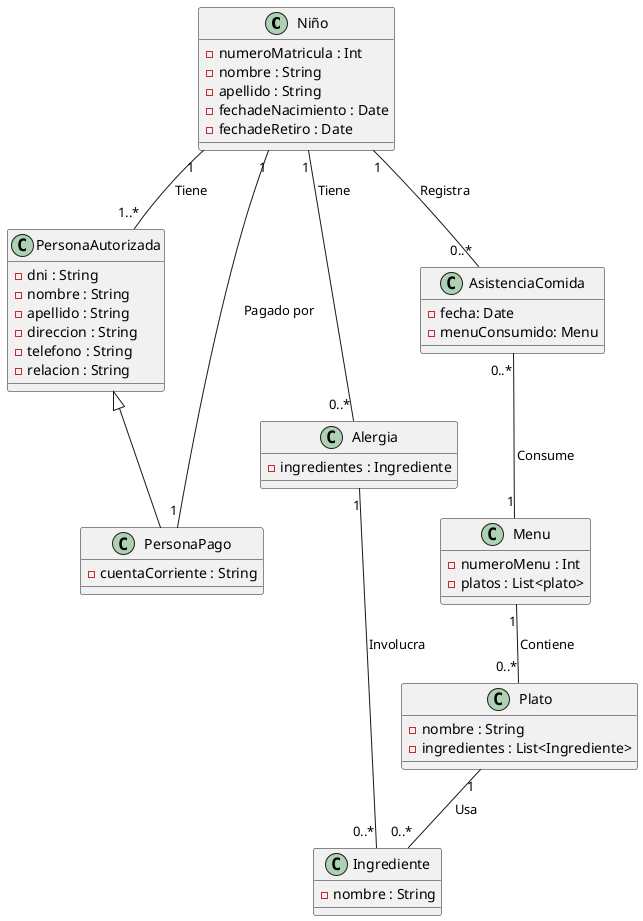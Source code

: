 @startuml Comedor infantil

class Niño{
    -numeroMatricula : Int
    -nombre : String
    -apellido : String
    -fechadeNacimiento : Date
    -fechadeRetiro : Date
}

class PersonaAutorizada{
    -dni : String
   -nombre : String
   -apellido : String
   -direccion : String
   -telefono : String
   -relacion : String
}

class PersonaPago{
   -cuentaCorriente : String
}

class Alergia{
    -ingredientes : Ingrediente
}
class Menu{
    -numeroMenu : Int
    -platos : List<plato>
}

class Plato{
    -nombre : String
    - ingredientes : List<Ingrediente>
}

class Ingrediente{
    -nombre : String
}

class AsistenciaComida {
    - fecha: Date
    - menuConsumido: Menu
}

Niño "1" -- "1..*" PersonaAutorizada : "Tiene"
Niño "1" -- "0..*" AsistenciaComida : "Registra"
Niño "1" -- "1" PersonaPago : "Pagado por"
Niño "1" -- "0..*" Alergia : "Tiene"
AsistenciaComida "0..*" -- "1" Menu : "Consume"
Menu "1" -- "0..*" Plato : "Contiene"
Plato "1" -- "0..*" Ingrediente : "Usa"
Alergia "1" -- "0..*" Ingrediente : "Involucra"
PersonaAutorizada <|-- PersonaPago


@enduml